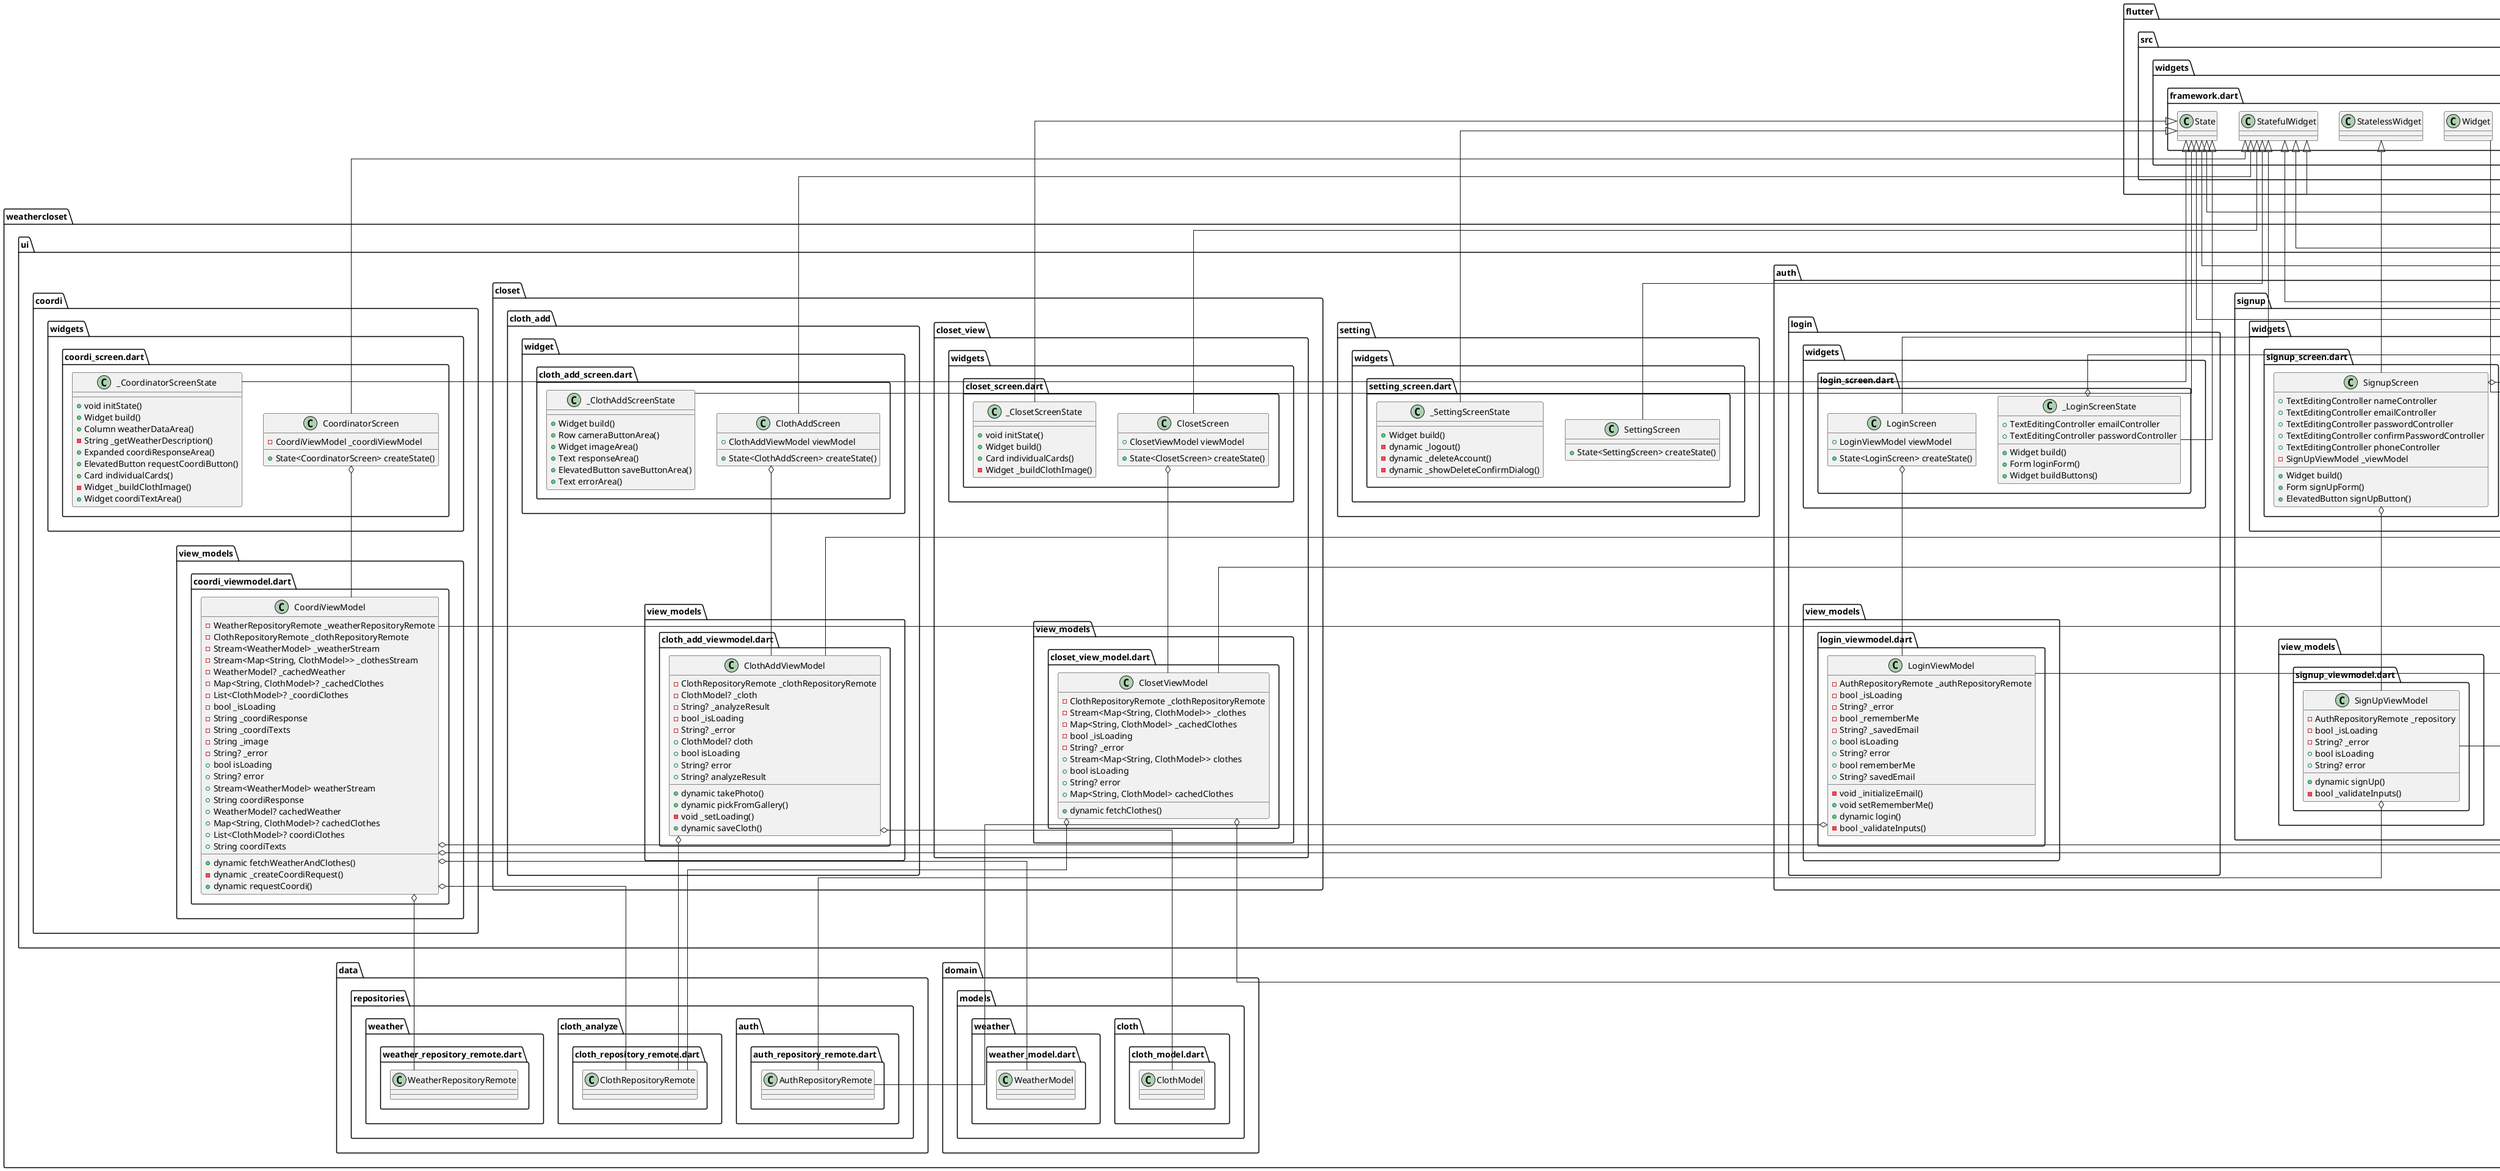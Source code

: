 @startuml
skinparam linetype ortho
set namespaceSeparator ::

class "weathercloset::ui::basics::root_screen.dart::RootScreen" {
  +Widget child
  +State<RootScreen> createState()
}

"weathercloset::ui::basics::root_screen.dart::RootScreen" o-- "flutter::src::widgets::framework.dart::Widget"
"flutter::src::widgets::framework.dart::StatefulWidget" <|-- "weathercloset::ui::basics::root_screen.dart::RootScreen"

class "weathercloset::ui::basics::root_screen.dart::_RootScreenState" {
  -int _selectedIndex
  +void initState()
  -void _onItemTapped()
  +Widget build()
}

"flutter::src::widgets::framework.dart::State" <|-- "weathercloset::ui::basics::root_screen.dart::_RootScreenState"

class "weathercloset::ui::basics::profile_screen.dart::ProfileScreen" {
  +State<ProfileScreen> createState()
}

"flutter::src::widgets::framework.dart::StatefulWidget" <|-- "weathercloset::ui::basics::profile_screen.dart::ProfileScreen"

class "weathercloset::ui::basics::profile_screen.dart::_ProfileScreenState" {
  +Widget build()
}

"flutter::src::widgets::framework.dart::State" <|-- "weathercloset::ui::basics::profile_screen.dart::_ProfileScreenState"

class "weathercloset::ui::basics::initial_loading_screen.dart::InitialLoadingScreen" {
  +State<InitialLoadingScreen> createState()
}

"flutter::src::widgets::framework.dart::StatefulWidget" <|-- "weathercloset::ui::basics::initial_loading_screen.dart::InitialLoadingScreen"

class "weathercloset::ui::basics::initial_loading_screen.dart::_InitialLoadingScreenState" {
  +void initState()
  +Widget build()
  +dynamic startTimer()
}

"flutter::src::widgets::framework.dart::State" <|-- "weathercloset::ui::basics::initial_loading_screen.dart::_InitialLoadingScreenState"

class "weathercloset::ui::auth::signup::view_models::signup_viewmodel.dart::SignUpViewModel" {
  -AuthRepositoryRemote _repository
  -bool _isLoading
  -String? _error
  +bool isLoading
  +String? error
  +dynamic signUp()
  -bool _validateInputs()
}

"weathercloset::ui::auth::signup::view_models::signup_viewmodel.dart::SignUpViewModel" o-- "weathercloset::data::repositories::auth::auth_repository_remote.dart::AuthRepositoryRemote"
"flutter::src::foundation::change_notifier.dart::ChangeNotifier" <|-- "weathercloset::ui::auth::signup::view_models::signup_viewmodel.dart::SignUpViewModel"

class "weathercloset::ui::auth::signup::widgets::signup_screen.dart::SignupScreen" {
  +TextEditingController nameController
  +TextEditingController emailController
  +TextEditingController passwordController
  +TextEditingController confirmPasswordController
  +TextEditingController phoneController
  -SignUpViewModel _viewModel
  +Widget build()
  +Form signUpForm()
  +ElevatedButton signUpButton()
}

"weathercloset::ui::auth::signup::widgets::signup_screen.dart::SignupScreen" o-- "flutter::src::widgets::editable_text.dart::TextEditingController"
"weathercloset::ui::auth::signup::widgets::signup_screen.dart::SignupScreen" o-- "weathercloset::ui::auth::signup::view_models::signup_viewmodel.dart::SignUpViewModel"
"flutter::src::widgets::framework.dart::StatelessWidget" <|-- "weathercloset::ui::auth::signup::widgets::signup_screen.dart::SignupScreen"

class "weathercloset::ui::auth::login::view_models::login_viewmodel.dart::LoginViewModel" {
  -AuthRepositoryRemote _authRepositoryRemote
  -bool _isLoading
  -String? _error
  -bool _rememberMe
  -String? _savedEmail
  +bool isLoading
  +String? error
  +bool rememberMe
  +String? savedEmail
  -void _initializeEmail()
  +void setRememberMe()
  +dynamic login()
  -bool _validateInputs()
}

"weathercloset::ui::auth::login::view_models::login_viewmodel.dart::LoginViewModel" o-- "weathercloset::data::repositories::auth::auth_repository_remote.dart::AuthRepositoryRemote"
"flutter::src::foundation::change_notifier.dart::ChangeNotifier" <|-- "weathercloset::ui::auth::login::view_models::login_viewmodel.dart::LoginViewModel"

class "weathercloset::ui::auth::login::widgets::login_screen.dart::LoginScreen" {
  +LoginViewModel viewModel
  +State<LoginScreen> createState()
}

"weathercloset::ui::auth::login::widgets::login_screen.dart::LoginScreen" o-- "weathercloset::ui::auth::login::view_models::login_viewmodel.dart::LoginViewModel"
"flutter::src::widgets::framework.dart::StatefulWidget" <|-- "weathercloset::ui::auth::login::widgets::login_screen.dart::LoginScreen"

class "weathercloset::ui::auth::login::widgets::login_screen.dart::_LoginScreenState" {
  +TextEditingController emailController
  +TextEditingController passwordController
  +Widget build()
  +Form loginForm()
  +Widget buildButtons()
}

"weathercloset::ui::auth::login::widgets::login_screen.dart::_LoginScreenState" o-- "flutter::src::widgets::editable_text.dart::TextEditingController"
"flutter::src::widgets::framework.dart::State" <|-- "weathercloset::ui::auth::login::widgets::login_screen.dart::_LoginScreenState"

class "weathercloset::ui::setting::widgets::setting_screen.dart::SettingScreen" {
  +State<SettingScreen> createState()
}

"flutter::src::widgets::framework.dart::StatefulWidget" <|-- "weathercloset::ui::setting::widgets::setting_screen.dart::SettingScreen"

class "weathercloset::ui::setting::widgets::setting_screen.dart::_SettingScreenState" {
  +Widget build()
  -dynamic _logout()
  -dynamic _deleteAccount()
  -dynamic _showDeleteConfirmDialog()
}

"flutter::src::widgets::framework.dart::State" <|-- "weathercloset::ui::setting::widgets::setting_screen.dart::_SettingScreenState"

class "weathercloset::ui::coordi::view_models::coordi_viewmodel.dart::CoordiViewModel" {
  -WeatherRepositoryRemote _weatherRepositoryRemote
  -ClothRepositoryRemote _clothRepositoryRemote
  -Stream<WeatherModel> _weatherStream
  -Stream<Map<String, ClothModel>> _clothesStream
  -WeatherModel? _cachedWeather
  -Map<String, ClothModel>? _cachedClothes
  -List<ClothModel>? _coordiClothes
  -bool _isLoading
  -String _coordiResponse
  -String _coordiTexts
  -String _image
  -String? _error
  +bool isLoading
  +String? error
  +Stream<WeatherModel> weatherStream
  +String coordiResponse
  +WeatherModel? cachedWeather
  +Map<String, ClothModel>? cachedClothes
  +List<ClothModel>? coordiClothes
  +String coordiTexts
  +dynamic fetchWeatherAndClothes()
  -dynamic _createCoordiRequest()
  +dynamic requestCoordi()
}

"weathercloset::ui::coordi::view_models::coordi_viewmodel.dart::CoordiViewModel" o-- "weathercloset::data::repositories::weather::weather_repository_remote.dart::WeatherRepositoryRemote"
"weathercloset::ui::coordi::view_models::coordi_viewmodel.dart::CoordiViewModel" o-- "weathercloset::data::repositories::cloth_analyze::cloth_repository_remote.dart::ClothRepositoryRemote"
"weathercloset::ui::coordi::view_models::coordi_viewmodel.dart::CoordiViewModel" o-- "dart::async::Stream<WeatherModel>"
"weathercloset::ui::coordi::view_models::coordi_viewmodel.dart::CoordiViewModel" o-- "dart::async::Stream<Map<String, ClothModel>>"
"weathercloset::ui::coordi::view_models::coordi_viewmodel.dart::CoordiViewModel" o-- "weathercloset::domain::models::weather::weather_model.dart::WeatherModel"
"flutter::src::foundation::change_notifier.dart::ChangeNotifier" <|-- "weathercloset::ui::coordi::view_models::coordi_viewmodel.dart::CoordiViewModel"

class "weathercloset::ui::coordi::widgets::coordi_screen.dart::CoordinatorScreen" {
  -CoordiViewModel _coordiViewModel
  +State<CoordinatorScreen> createState()
}

"weathercloset::ui::coordi::widgets::coordi_screen.dart::CoordinatorScreen" o-- "weathercloset::ui::coordi::view_models::coordi_viewmodel.dart::CoordiViewModel"
"flutter::src::widgets::framework.dart::StatefulWidget" <|-- "weathercloset::ui::coordi::widgets::coordi_screen.dart::CoordinatorScreen"

class "weathercloset::ui::coordi::widgets::coordi_screen.dart::_CoordinatorScreenState" {
  +void initState()
  +Widget build()
  +Column weatherDataArea()
  -String _getWeatherDescription()
  +Expanded coordiResponseArea()
  +ElevatedButton requestCoordiButton()
  +Card individualCards()
  -Widget _buildClothImage()
  +Widget coordiTextArea()
}

"flutter::src::widgets::framework.dart::State" <|-- "weathercloset::ui::coordi::widgets::coordi_screen.dart::_CoordinatorScreenState"

class "weathercloset::ui::closet::cloth_add::widget::cloth_add_screen.dart::ClothAddScreen" {
  +ClothAddViewModel viewModel
  +State<ClothAddScreen> createState()
}

"weathercloset::ui::closet::cloth_add::widget::cloth_add_screen.dart::ClothAddScreen" o-- "weathercloset::ui::closet::cloth_add::view_models::cloth_add_viewmodel.dart::ClothAddViewModel"
"flutter::src::widgets::framework.dart::StatefulWidget" <|-- "weathercloset::ui::closet::cloth_add::widget::cloth_add_screen.dart::ClothAddScreen"

class "weathercloset::ui::closet::cloth_add::widget::cloth_add_screen.dart::_ClothAddScreenState" {
  +Widget build()
  +Row cameraButtonArea()
  +Widget imageArea()
  +Text responseArea()
  +ElevatedButton saveButtonArea()
  +Text errorArea()
}

"flutter::src::widgets::framework.dart::State" <|-- "weathercloset::ui::closet::cloth_add::widget::cloth_add_screen.dart::_ClothAddScreenState"

class "weathercloset::ui::closet::cloth_add::view_models::cloth_add_viewmodel.dart::ClothAddViewModel" {
  -ClothRepositoryRemote _clothRepositoryRemote
  -ClothModel? _cloth
  -String? _analyzeResult
  -bool _isLoading
  -String? _error
  +ClothModel? cloth
  +bool isLoading
  +String? error
  +String? analyzeResult
  +dynamic takePhoto()
  +dynamic pickFromGallery()
  -void _setLoading()
  +dynamic saveCloth()
}

"weathercloset::ui::closet::cloth_add::view_models::cloth_add_viewmodel.dart::ClothAddViewModel" o-- "weathercloset::data::repositories::cloth_analyze::cloth_repository_remote.dart::ClothRepositoryRemote"
"weathercloset::ui::closet::cloth_add::view_models::cloth_add_viewmodel.dart::ClothAddViewModel" o-- "weathercloset::domain::models::cloth::cloth_model.dart::ClothModel"
"flutter::src::foundation::change_notifier.dart::ChangeNotifier" <|-- "weathercloset::ui::closet::cloth_add::view_models::cloth_add_viewmodel.dart::ClothAddViewModel"

class "weathercloset::ui::closet::closet_view::view_models::closet_view_model.dart::ClosetViewModel" {
  -ClothRepositoryRemote _clothRepositoryRemote
  -Stream<Map<String, ClothModel>> _clothes
  -Map<String, ClothModel> _cachedClothes
  -bool _isLoading
  -String? _error
  +Stream<Map<String, ClothModel>> clothes
  +bool isLoading
  +String? error
  +Map<String, ClothModel> cachedClothes
  +dynamic fetchClothes()
}

"weathercloset::ui::closet::closet_view::view_models::closet_view_model.dart::ClosetViewModel" o-- "weathercloset::data::repositories::cloth_analyze::cloth_repository_remote.dart::ClothRepositoryRemote"
"weathercloset::ui::closet::closet_view::view_models::closet_view_model.dart::ClosetViewModel" o-- "dart::async::Stream<Map<String, ClothModel>>"
"flutter::src::foundation::change_notifier.dart::ChangeNotifier" <|-- "weathercloset::ui::closet::closet_view::view_models::closet_view_model.dart::ClosetViewModel"

class "weathercloset::ui::closet::closet_view::widgets::closet_screen.dart::ClosetScreen" {
  +ClosetViewModel viewModel
  +State<ClosetScreen> createState()
}

"weathercloset::ui::closet::closet_view::widgets::closet_screen.dart::ClosetScreen" o-- "weathercloset::ui::closet::closet_view::view_models::closet_view_model.dart::ClosetViewModel"
"flutter::src::widgets::framework.dart::StatefulWidget" <|-- "weathercloset::ui::closet::closet_view::widgets::closet_screen.dart::ClosetScreen"

class "weathercloset::ui::closet::closet_view::widgets::closet_screen.dart::_ClosetScreenState" {
  +void initState()
  +Widget build()
  +Card individualCards()
  -Widget _buildClothImage()
}

"flutter::src::widgets::framework.dart::State" <|-- "weathercloset::ui::closet::closet_view::widgets::closet_screen.dart::_ClosetScreenState"


@enduml